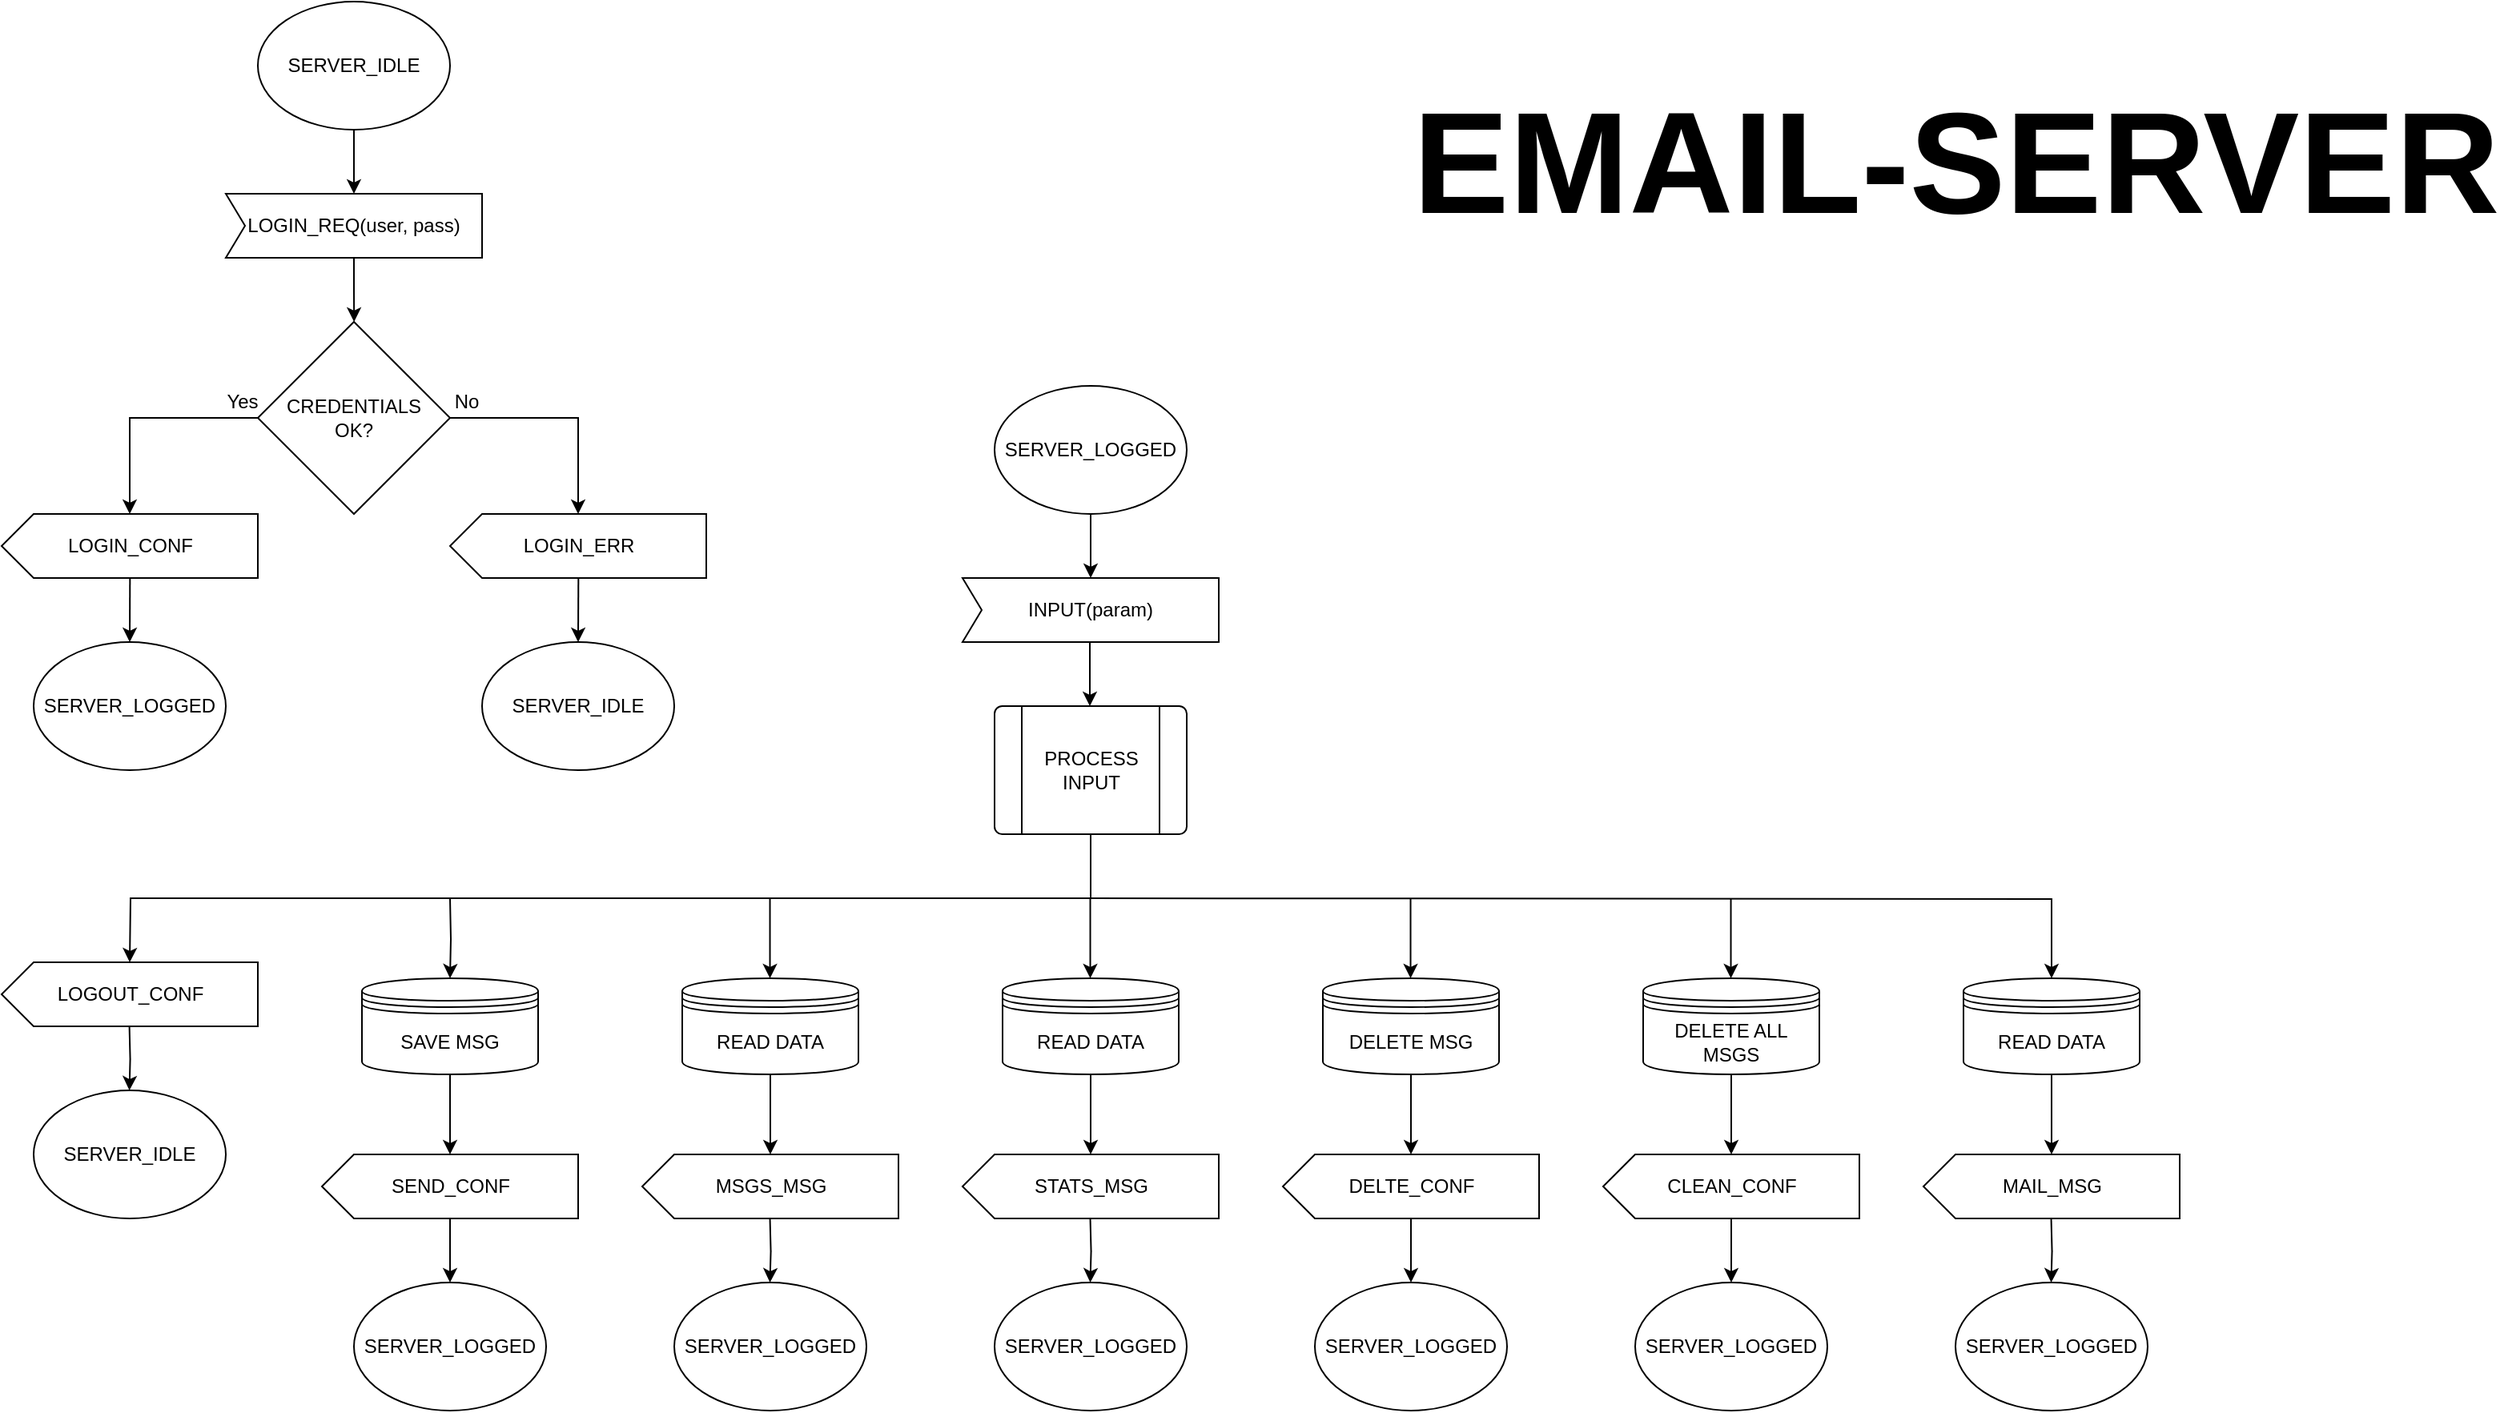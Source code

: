 <mxfile version="20.8.5" type="device"><diagram id="AQUv7DNUMWRNc5Y8IPwA" name="Page-1"><mxGraphModel dx="1883" dy="1222" grid="1" gridSize="10" guides="1" tooltips="1" connect="1" arrows="1" fold="1" page="1" pageScale="1" pageWidth="1654" pageHeight="1169" math="0" shadow="0"><root><mxCell id="0"/><mxCell id="1" parent="0"/><mxCell id="2XaKwxDNmbY6kmo04SPO-1" value="EMAIL-SERVER" style="text;strokeColor=none;fillColor=none;html=1;fontSize=90;fontStyle=1;verticalAlign=middle;align=center;" parent="1" vertex="1"><mxGeometry x="1000" y="40" width="520" height="200" as="geometry"/></mxCell><mxCell id="2XaKwxDNmbY6kmo04SPO-4" style="edgeStyle=orthogonalEdgeStyle;rounded=0;orthogonalLoop=1;jettySize=auto;html=1;exitX=0.5;exitY=1;exitDx=0;exitDy=0;entryX=0.5;entryY=1;entryDx=0;entryDy=0;entryPerimeter=0;fontSize=12;" parent="1" source="2XaKwxDNmbY6kmo04SPO-2" target="2XaKwxDNmbY6kmo04SPO-3" edge="1"><mxGeometry relative="1" as="geometry"/></mxCell><mxCell id="2XaKwxDNmbY6kmo04SPO-2" value="SERVER_IDLE" style="ellipse;whiteSpace=wrap;html=1;fontSize=12;" parent="1" vertex="1"><mxGeometry x="200" y="40" width="120" height="80" as="geometry"/></mxCell><mxCell id="2XaKwxDNmbY6kmo04SPO-5" style="edgeStyle=orthogonalEdgeStyle;rounded=0;orthogonalLoop=1;jettySize=auto;html=1;exitX=0.5;exitY=0;exitDx=0;exitDy=0;exitPerimeter=0;fontSize=12;" parent="1" source="2XaKwxDNmbY6kmo04SPO-3" edge="1"><mxGeometry relative="1" as="geometry"><mxPoint x="260.091" y="240" as="targetPoint"/></mxGeometry></mxCell><mxCell id="2XaKwxDNmbY6kmo04SPO-3" value="LOGIN_REQ(user, pass)" style="shape=mxgraph.sysml.accEvent;flipH=1;whiteSpace=wrap;align=center;direction=west;" parent="1" vertex="1"><mxGeometry x="180" y="160" width="160" height="40" as="geometry"/></mxCell><mxCell id="2XaKwxDNmbY6kmo04SPO-7" style="edgeStyle=orthogonalEdgeStyle;rounded=0;orthogonalLoop=1;jettySize=auto;html=1;exitX=0;exitY=0.5;exitDx=0;exitDy=0;fontSize=12;" parent="1" source="2XaKwxDNmbY6kmo04SPO-6" edge="1"><mxGeometry relative="1" as="geometry"><mxPoint x="120" y="360" as="targetPoint"/><Array as="points"><mxPoint x="120" y="300"/></Array></mxGeometry></mxCell><mxCell id="2XaKwxDNmbY6kmo04SPO-9" value="Yes" style="edgeLabel;html=1;align=center;verticalAlign=middle;resizable=0;points=[];fontSize=12;" parent="2XaKwxDNmbY6kmo04SPO-7" vertex="1" connectable="0"><mxGeometry x="-0.066" y="1" relative="1" as="geometry"><mxPoint x="55" y="-11" as="offset"/></mxGeometry></mxCell><mxCell id="2XaKwxDNmbY6kmo04SPO-6" value="CREDENTIALS&lt;br&gt;OK?" style="rhombus;whiteSpace=wrap;html=1;fontSize=12;" parent="1" vertex="1"><mxGeometry x="200" y="240" width="120" height="120" as="geometry"/></mxCell><mxCell id="2XaKwxDNmbY6kmo04SPO-8" style="edgeStyle=orthogonalEdgeStyle;rounded=0;orthogonalLoop=1;jettySize=auto;html=1;fontSize=12;" parent="1" source="2XaKwxDNmbY6kmo04SPO-6" edge="1"><mxGeometry relative="1" as="geometry"><mxPoint x="400" y="360" as="targetPoint"/><mxPoint x="480" y="300" as="sourcePoint"/><Array as="points"><mxPoint x="400" y="300"/></Array></mxGeometry></mxCell><mxCell id="2XaKwxDNmbY6kmo04SPO-11" value="No" style="edgeLabel;html=1;align=center;verticalAlign=middle;resizable=0;points=[];fontSize=12;" parent="2XaKwxDNmbY6kmo04SPO-8" vertex="1" connectable="0"><mxGeometry x="-0.583" y="1" relative="1" as="geometry"><mxPoint x="-19" y="-9" as="offset"/></mxGeometry></mxCell><mxCell id="2XaKwxDNmbY6kmo04SPO-12" value="LOGIN_CONF" style="html=1;shape=mxgraph.infographic.ribbonSimple;notch1=0;notch2=20;align=center;verticalAlign=middle;fontSize=12;fontStyle=0;fillColor=#FFFFFF;direction=west;" parent="1" vertex="1"><mxGeometry x="40" y="360" width="160" height="40" as="geometry"/></mxCell><mxCell id="2XaKwxDNmbY6kmo04SPO-13" value="LOGIN_ERR" style="html=1;shape=mxgraph.infographic.ribbonSimple;notch1=0;notch2=20;align=center;verticalAlign=middle;fontSize=12;fontStyle=0;fillColor=#FFFFFF;direction=west;" parent="1" vertex="1"><mxGeometry x="320" y="360" width="160" height="40" as="geometry"/></mxCell><mxCell id="2XaKwxDNmbY6kmo04SPO-15" style="edgeStyle=orthogonalEdgeStyle;rounded=0;orthogonalLoop=1;jettySize=auto;html=1;entryX=0.5;entryY=0;entryDx=0;entryDy=0;fontSize=12;exitX=0.499;exitY=-0.003;exitDx=0;exitDy=0;exitPerimeter=0;" parent="1" source="2XaKwxDNmbY6kmo04SPO-13" target="2XaKwxDNmbY6kmo04SPO-14" edge="1"><mxGeometry relative="1" as="geometry"><mxPoint x="440" y="430" as="sourcePoint"/></mxGeometry></mxCell><mxCell id="2XaKwxDNmbY6kmo04SPO-14" value="SERVER_IDLE" style="ellipse;whiteSpace=wrap;html=1;fontSize=12;" parent="1" vertex="1"><mxGeometry x="340" y="440" width="120" height="80" as="geometry"/></mxCell><mxCell id="2XaKwxDNmbY6kmo04SPO-16" style="edgeStyle=orthogonalEdgeStyle;rounded=0;orthogonalLoop=1;jettySize=auto;html=1;entryX=0.5;entryY=0;entryDx=0;entryDy=0;fontSize=12;exitX=0.499;exitY=-0.003;exitDx=0;exitDy=0;exitPerimeter=0;" parent="1" target="2XaKwxDNmbY6kmo04SPO-17" edge="1"><mxGeometry relative="1" as="geometry"><mxPoint x="120.16" y="400.12" as="sourcePoint"/></mxGeometry></mxCell><mxCell id="2XaKwxDNmbY6kmo04SPO-17" value="SERVER_LOGGED" style="ellipse;whiteSpace=wrap;html=1;fontSize=12;" parent="1" vertex="1"><mxGeometry x="60" y="440" width="120" height="80" as="geometry"/></mxCell><mxCell id="0gH64dkECs1rsLqtfCaG-14" value="" style="edgeStyle=orthogonalEdgeStyle;rounded=0;orthogonalLoop=1;jettySize=auto;html=1;" edge="1" parent="1" source="2XaKwxDNmbY6kmo04SPO-18" target="0gH64dkECs1rsLqtfCaG-11"><mxGeometry relative="1" as="geometry"/></mxCell><mxCell id="2XaKwxDNmbY6kmo04SPO-18" value="SERVER_LOGGED" style="ellipse;whiteSpace=wrap;html=1;fontSize=12;" parent="1" vertex="1"><mxGeometry x="660" y="280" width="120" height="80" as="geometry"/></mxCell><mxCell id="2XaKwxDNmbY6kmo04SPO-29" style="edgeStyle=orthogonalEdgeStyle;rounded=0;orthogonalLoop=1;jettySize=auto;html=1;fontSize=12;entryX=0.5;entryY=0;entryDx=0;entryDy=0;" parent="1" edge="1" target="2XaKwxDNmbY6kmo04SPO-49"><mxGeometry relative="1" as="geometry"><mxPoint x="320" y="640" as="targetPoint"/><mxPoint x="320" y="600" as="sourcePoint"/></mxGeometry></mxCell><mxCell id="2XaKwxDNmbY6kmo04SPO-32" style="edgeStyle=orthogonalEdgeStyle;rounded=0;orthogonalLoop=1;jettySize=auto;html=1;fontSize=12;entryX=0.5;entryY=0;entryDx=0;entryDy=0;" parent="1" edge="1" target="2XaKwxDNmbY6kmo04SPO-79"><mxGeometry relative="1" as="geometry"><mxPoint x="1319.79" y="640" as="targetPoint"/><mxPoint x="720" y="600" as="sourcePoint"/></mxGeometry></mxCell><mxCell id="2XaKwxDNmbY6kmo04SPO-42" value="LOGOUT_CONF" style="html=1;shape=mxgraph.infographic.ribbonSimple;notch1=0;notch2=20;align=center;verticalAlign=middle;fontSize=12;fontStyle=0;fillColor=#FFFFFF;direction=west;" parent="1" vertex="1"><mxGeometry x="40" y="640" width="160" height="40" as="geometry"/></mxCell><mxCell id="2XaKwxDNmbY6kmo04SPO-43" value="SERVER_IDLE" style="ellipse;whiteSpace=wrap;html=1;fontSize=12;" parent="1" vertex="1"><mxGeometry x="60" y="720" width="120" height="80" as="geometry"/></mxCell><mxCell id="2XaKwxDNmbY6kmo04SPO-44" style="edgeStyle=orthogonalEdgeStyle;rounded=0;orthogonalLoop=1;jettySize=auto;html=1;fontSize=12;entryX=0.5;entryY=1;entryDx=0;entryDy=0;entryPerimeter=0;" parent="1" edge="1"><mxGeometry relative="1" as="geometry"><mxPoint x="119.8" y="720" as="targetPoint"/><mxPoint x="119.8" y="680" as="sourcePoint"/></mxGeometry></mxCell><mxCell id="0gH64dkECs1rsLqtfCaG-3" value="" style="edgeStyle=orthogonalEdgeStyle;rounded=0;orthogonalLoop=1;jettySize=auto;html=1;" edge="1" parent="1" source="2XaKwxDNmbY6kmo04SPO-49" target="0gH64dkECs1rsLqtfCaG-1"><mxGeometry relative="1" as="geometry"/></mxCell><mxCell id="2XaKwxDNmbY6kmo04SPO-49" value="SAVE MSG" style="shape=datastore;whiteSpace=wrap;html=1;fontSize=12;" parent="1" vertex="1"><mxGeometry x="265" y="650" width="110" height="60" as="geometry"/></mxCell><mxCell id="2XaKwxDNmbY6kmo04SPO-50" value="SERVER_LOGGED" style="ellipse;whiteSpace=wrap;html=1;fontSize=12;" parent="1" vertex="1"><mxGeometry x="260" y="840" width="120" height="80" as="geometry"/></mxCell><mxCell id="2XaKwxDNmbY6kmo04SPO-61" style="edgeStyle=orthogonalEdgeStyle;rounded=0;orthogonalLoop=1;jettySize=auto;html=1;exitX=0.5;exitY=1;exitDx=0;exitDy=0;fontSize=12;" parent="1" source="2XaKwxDNmbY6kmo04SPO-57" target="2XaKwxDNmbY6kmo04SPO-60" edge="1"><mxGeometry relative="1" as="geometry"/></mxCell><mxCell id="2XaKwxDNmbY6kmo04SPO-57" value="READ DATA" style="shape=datastore;whiteSpace=wrap;html=1;fontSize=12;" parent="1" vertex="1"><mxGeometry x="465" y="650" width="110" height="60" as="geometry"/></mxCell><mxCell id="2XaKwxDNmbY6kmo04SPO-59" value="SERVER_LOGGED" style="ellipse;whiteSpace=wrap;html=1;fontSize=12;" parent="1" vertex="1"><mxGeometry x="460" y="840" width="120" height="80" as="geometry"/></mxCell><mxCell id="2XaKwxDNmbY6kmo04SPO-60" value="MSGS_MSG" style="html=1;shape=mxgraph.infographic.ribbonSimple;notch1=0;notch2=20;align=center;verticalAlign=middle;fontSize=12;fontStyle=0;fillColor=#FFFFFF;direction=west;" parent="1" vertex="1"><mxGeometry x="440" y="760" width="160" height="40" as="geometry"/></mxCell><mxCell id="2XaKwxDNmbY6kmo04SPO-62" style="edgeStyle=orthogonalEdgeStyle;rounded=0;orthogonalLoop=1;jettySize=auto;html=1;fontSize=12;entryX=0.5;entryY=1;entryDx=0;entryDy=0;entryPerimeter=0;" parent="1" edge="1"><mxGeometry relative="1" as="geometry"><mxPoint x="519.76" y="840" as="targetPoint"/><mxPoint x="519.76" y="800" as="sourcePoint"/></mxGeometry></mxCell><mxCell id="2XaKwxDNmbY6kmo04SPO-63" style="edgeStyle=orthogonalEdgeStyle;rounded=0;orthogonalLoop=1;jettySize=auto;html=1;exitX=0.5;exitY=1;exitDx=0;exitDy=0;fontSize=12;" parent="1" source="2XaKwxDNmbY6kmo04SPO-64" target="2XaKwxDNmbY6kmo04SPO-66" edge="1"><mxGeometry relative="1" as="geometry"/></mxCell><mxCell id="2XaKwxDNmbY6kmo04SPO-64" value="READ DATA" style="shape=datastore;whiteSpace=wrap;html=1;fontSize=12;" parent="1" vertex="1"><mxGeometry x="665" y="650" width="110" height="60" as="geometry"/></mxCell><mxCell id="2XaKwxDNmbY6kmo04SPO-65" value="SERVER_LOGGED" style="ellipse;whiteSpace=wrap;html=1;fontSize=12;" parent="1" vertex="1"><mxGeometry x="660" y="840" width="120" height="80" as="geometry"/></mxCell><mxCell id="2XaKwxDNmbY6kmo04SPO-66" value="STATS_MSG" style="html=1;shape=mxgraph.infographic.ribbonSimple;notch1=0;notch2=20;align=center;verticalAlign=middle;fontSize=12;fontStyle=0;fillColor=#FFFFFF;direction=west;" parent="1" vertex="1"><mxGeometry x="640" y="760" width="160" height="40" as="geometry"/></mxCell><mxCell id="2XaKwxDNmbY6kmo04SPO-67" style="edgeStyle=orthogonalEdgeStyle;rounded=0;orthogonalLoop=1;jettySize=auto;html=1;fontSize=12;entryX=0.5;entryY=1;entryDx=0;entryDy=0;entryPerimeter=0;" parent="1" edge="1"><mxGeometry relative="1" as="geometry"><mxPoint x="719.76" y="840.0" as="targetPoint"/><mxPoint x="719.76" y="800.0" as="sourcePoint"/></mxGeometry></mxCell><mxCell id="0gH64dkECs1rsLqtfCaG-6" value="" style="edgeStyle=orthogonalEdgeStyle;rounded=0;orthogonalLoop=1;jettySize=auto;html=1;" edge="1" parent="1" source="2XaKwxDNmbY6kmo04SPO-70" target="0gH64dkECs1rsLqtfCaG-5"><mxGeometry relative="1" as="geometry"/></mxCell><mxCell id="2XaKwxDNmbY6kmo04SPO-70" value="DELETE MSG" style="shape=datastore;whiteSpace=wrap;html=1;fontSize=12;" parent="1" vertex="1"><mxGeometry x="865" y="650" width="110" height="60" as="geometry"/></mxCell><mxCell id="2XaKwxDNmbY6kmo04SPO-71" value="SERVER_LOGGED" style="ellipse;whiteSpace=wrap;html=1;fontSize=12;" parent="1" vertex="1"><mxGeometry x="860" y="840" width="120" height="80" as="geometry"/></mxCell><mxCell id="0gH64dkECs1rsLqtfCaG-9" value="" style="edgeStyle=orthogonalEdgeStyle;rounded=0;orthogonalLoop=1;jettySize=auto;html=1;" edge="1" parent="1" source="2XaKwxDNmbY6kmo04SPO-74" target="0gH64dkECs1rsLqtfCaG-8"><mxGeometry relative="1" as="geometry"/></mxCell><mxCell id="2XaKwxDNmbY6kmo04SPO-74" value="DELETE ALL MSGS" style="shape=datastore;whiteSpace=wrap;html=1;fontSize=12;" parent="1" vertex="1"><mxGeometry x="1065" y="650" width="110" height="60" as="geometry"/></mxCell><mxCell id="2XaKwxDNmbY6kmo04SPO-75" value="SERVER_LOGGED" style="ellipse;whiteSpace=wrap;html=1;fontSize=12;" parent="1" vertex="1"><mxGeometry x="1060" y="840" width="120" height="80" as="geometry"/></mxCell><mxCell id="2XaKwxDNmbY6kmo04SPO-78" style="edgeStyle=orthogonalEdgeStyle;rounded=0;orthogonalLoop=1;jettySize=auto;html=1;exitX=0.5;exitY=1;exitDx=0;exitDy=0;fontSize=12;" parent="1" source="2XaKwxDNmbY6kmo04SPO-79" target="2XaKwxDNmbY6kmo04SPO-81" edge="1"><mxGeometry relative="1" as="geometry"/></mxCell><mxCell id="2XaKwxDNmbY6kmo04SPO-79" value="READ DATA" style="shape=datastore;whiteSpace=wrap;html=1;fontSize=12;" parent="1" vertex="1"><mxGeometry x="1265" y="650" width="110" height="60" as="geometry"/></mxCell><mxCell id="2XaKwxDNmbY6kmo04SPO-80" value="SERVER_LOGGED" style="ellipse;whiteSpace=wrap;html=1;fontSize=12;" parent="1" vertex="1"><mxGeometry x="1260" y="840" width="120" height="80" as="geometry"/></mxCell><mxCell id="2XaKwxDNmbY6kmo04SPO-81" value="MAIL_MSG" style="html=1;shape=mxgraph.infographic.ribbonSimple;notch1=0;notch2=20;align=center;verticalAlign=middle;fontSize=12;fontStyle=0;fillColor=#FFFFFF;direction=west;" parent="1" vertex="1"><mxGeometry x="1240" y="760" width="160" height="40" as="geometry"/></mxCell><mxCell id="2XaKwxDNmbY6kmo04SPO-82" style="edgeStyle=orthogonalEdgeStyle;rounded=0;orthogonalLoop=1;jettySize=auto;html=1;fontSize=12;entryX=0.5;entryY=1;entryDx=0;entryDy=0;entryPerimeter=0;" parent="1" edge="1"><mxGeometry relative="1" as="geometry"><mxPoint x="1319.76" y="840.0" as="targetPoint"/><mxPoint x="1319.76" y="800.0" as="sourcePoint"/></mxGeometry></mxCell><mxCell id="0gH64dkECs1rsLqtfCaG-4" value="" style="edgeStyle=orthogonalEdgeStyle;rounded=0;orthogonalLoop=1;jettySize=auto;html=1;" edge="1" parent="1" source="0gH64dkECs1rsLqtfCaG-1" target="2XaKwxDNmbY6kmo04SPO-50"><mxGeometry relative="1" as="geometry"/></mxCell><mxCell id="0gH64dkECs1rsLqtfCaG-1" value="SEND_CONF" style="html=1;shape=mxgraph.infographic.ribbonSimple;notch1=0;notch2=20;align=center;verticalAlign=middle;fontSize=12;fontStyle=0;fillColor=#FFFFFF;direction=west;" vertex="1" parent="1"><mxGeometry x="240" y="760" width="160" height="40" as="geometry"/></mxCell><mxCell id="0gH64dkECs1rsLqtfCaG-7" value="" style="edgeStyle=orthogonalEdgeStyle;rounded=0;orthogonalLoop=1;jettySize=auto;html=1;" edge="1" parent="1" source="0gH64dkECs1rsLqtfCaG-5" target="2XaKwxDNmbY6kmo04SPO-71"><mxGeometry relative="1" as="geometry"/></mxCell><mxCell id="0gH64dkECs1rsLqtfCaG-5" value="DELTE_CONF" style="html=1;shape=mxgraph.infographic.ribbonSimple;notch1=0;notch2=20;align=center;verticalAlign=middle;fontSize=12;fontStyle=0;fillColor=#FFFFFF;direction=west;" vertex="1" parent="1"><mxGeometry x="840" y="760" width="160" height="40" as="geometry"/></mxCell><mxCell id="0gH64dkECs1rsLqtfCaG-10" value="" style="edgeStyle=orthogonalEdgeStyle;rounded=0;orthogonalLoop=1;jettySize=auto;html=1;" edge="1" parent="1" source="0gH64dkECs1rsLqtfCaG-8" target="2XaKwxDNmbY6kmo04SPO-75"><mxGeometry relative="1" as="geometry"/></mxCell><mxCell id="0gH64dkECs1rsLqtfCaG-8" value="CLEAN_CONF" style="html=1;shape=mxgraph.infographic.ribbonSimple;notch1=0;notch2=20;align=center;verticalAlign=middle;fontSize=12;fontStyle=0;fillColor=#FFFFFF;direction=west;" vertex="1" parent="1"><mxGeometry x="1040" y="760" width="160" height="40" as="geometry"/></mxCell><mxCell id="0gH64dkECs1rsLqtfCaG-11" value="INPUT(param)" style="shape=mxgraph.sysml.accEvent;flipH=1;whiteSpace=wrap;align=center;direction=west;" vertex="1" parent="1"><mxGeometry x="640" y="400" width="160" height="40" as="geometry"/></mxCell><mxCell id="0gH64dkECs1rsLqtfCaG-12" value="" style="endArrow=classic;html=1;rounded=0;" edge="1" parent="1"><mxGeometry width="50" height="50" relative="1" as="geometry"><mxPoint x="719.5" y="440" as="sourcePoint"/><mxPoint x="719.5" y="480" as="targetPoint"/></mxGeometry></mxCell><mxCell id="0gH64dkECs1rsLqtfCaG-16" style="edgeStyle=orthogonalEdgeStyle;rounded=0;orthogonalLoop=1;jettySize=auto;html=1;exitX=0.5;exitY=1;exitDx=0;exitDy=0;entryX=0.5;entryY=1;entryDx=0;entryDy=0;entryPerimeter=0;" edge="1" parent="1" source="0gH64dkECs1rsLqtfCaG-13"><mxGeometry relative="1" as="geometry"><mxPoint x="120" y="640" as="targetPoint"/></mxGeometry></mxCell><mxCell id="0gH64dkECs1rsLqtfCaG-13" value="PROCESS&lt;br&gt;INPUT" style="verticalLabelPosition=middle;verticalAlign=middle;html=1;shape=process;whiteSpace=wrap;rounded=1;size=0.14;arcSize=6;labelPosition=center;align=center;" vertex="1" parent="1"><mxGeometry x="660" y="480" width="120" height="80" as="geometry"/></mxCell><mxCell id="0gH64dkECs1rsLqtfCaG-17" style="edgeStyle=orthogonalEdgeStyle;rounded=0;orthogonalLoop=1;jettySize=auto;html=1;fontSize=12;entryX=0.5;entryY=0;entryDx=0;entryDy=0;" edge="1" parent="1"><mxGeometry relative="1" as="geometry"><mxPoint x="519.76" y="650" as="targetPoint"/><mxPoint x="519.76" y="600" as="sourcePoint"/></mxGeometry></mxCell><mxCell id="0gH64dkECs1rsLqtfCaG-18" style="edgeStyle=orthogonalEdgeStyle;rounded=0;orthogonalLoop=1;jettySize=auto;html=1;fontSize=12;entryX=0.5;entryY=0;entryDx=0;entryDy=0;" edge="1" parent="1"><mxGeometry relative="1" as="geometry"><mxPoint x="719.76" y="650" as="targetPoint"/><mxPoint x="719.76" y="600" as="sourcePoint"/></mxGeometry></mxCell><mxCell id="0gH64dkECs1rsLqtfCaG-19" style="edgeStyle=orthogonalEdgeStyle;rounded=0;orthogonalLoop=1;jettySize=auto;html=1;fontSize=12;entryX=0.5;entryY=0;entryDx=0;entryDy=0;" edge="1" parent="1"><mxGeometry relative="1" as="geometry"><mxPoint x="919.76" y="650" as="targetPoint"/><mxPoint x="919.76" y="600" as="sourcePoint"/></mxGeometry></mxCell><mxCell id="0gH64dkECs1rsLqtfCaG-20" style="edgeStyle=orthogonalEdgeStyle;rounded=0;orthogonalLoop=1;jettySize=auto;html=1;fontSize=12;entryX=0.5;entryY=0;entryDx=0;entryDy=0;" edge="1" parent="1"><mxGeometry relative="1" as="geometry"><mxPoint x="1119.76" y="650" as="targetPoint"/><mxPoint x="1119.76" y="600" as="sourcePoint"/></mxGeometry></mxCell></root></mxGraphModel></diagram></mxfile>